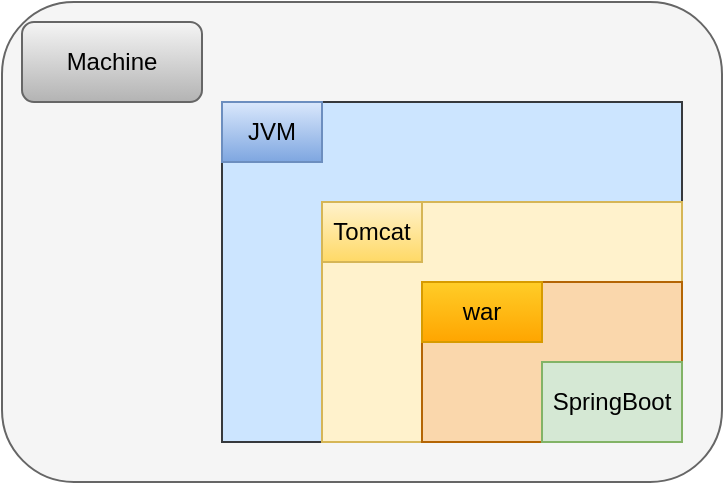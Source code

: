 <mxfile version="21.2.1" type="device">
  <diagram name="第 1 页" id="CwigHKDLStGfhNBC0WrC">
    <mxGraphModel dx="901" dy="674" grid="1" gridSize="10" guides="1" tooltips="1" connect="1" arrows="1" fold="1" page="1" pageScale="1" pageWidth="827" pageHeight="1169" math="0" shadow="0">
      <root>
        <mxCell id="0" />
        <mxCell id="1" parent="0" />
        <mxCell id="ZRP_CDxnlu2eGXaMEaUE-2" value="" style="rounded=1;whiteSpace=wrap;html=1;fillColor=#f5f5f5;fontColor=#333333;strokeColor=#666666;" vertex="1" parent="1">
          <mxGeometry x="100" y="380" width="360" height="240" as="geometry" />
        </mxCell>
        <mxCell id="ZRP_CDxnlu2eGXaMEaUE-3" value="" style="rounded=0;whiteSpace=wrap;html=1;fillColor=#cce5ff;strokeColor=#36393d;" vertex="1" parent="1">
          <mxGeometry x="210" y="430" width="230" height="170" as="geometry" />
        </mxCell>
        <mxCell id="ZRP_CDxnlu2eGXaMEaUE-4" value="" style="rounded=0;whiteSpace=wrap;html=1;fillColor=#fff2cc;strokeColor=#d6b656;" vertex="1" parent="1">
          <mxGeometry x="260" y="480" width="180" height="120" as="geometry" />
        </mxCell>
        <mxCell id="ZRP_CDxnlu2eGXaMEaUE-5" value="" style="rounded=0;whiteSpace=wrap;html=1;fillColor=#fad7ac;strokeColor=#b46504;" vertex="1" parent="1">
          <mxGeometry x="310" y="520" width="130" height="80" as="geometry" />
        </mxCell>
        <mxCell id="ZRP_CDxnlu2eGXaMEaUE-6" value="SpringBoot" style="rounded=0;whiteSpace=wrap;html=1;fillColor=#d5e8d4;strokeColor=#82b366;" vertex="1" parent="1">
          <mxGeometry x="370" y="560" width="70" height="40" as="geometry" />
        </mxCell>
        <mxCell id="ZRP_CDxnlu2eGXaMEaUE-7" value="Tomcat" style="rounded=0;whiteSpace=wrap;html=1;fillColor=#fff2cc;strokeColor=#d6b656;gradientColor=#ffd966;" vertex="1" parent="1">
          <mxGeometry x="260" y="480" width="50" height="30" as="geometry" />
        </mxCell>
        <mxCell id="ZRP_CDxnlu2eGXaMEaUE-8" value="JVM" style="rounded=0;whiteSpace=wrap;html=1;fillColor=#dae8fc;gradientColor=#7ea6e0;strokeColor=#6c8ebf;" vertex="1" parent="1">
          <mxGeometry x="210" y="430" width="50" height="30" as="geometry" />
        </mxCell>
        <mxCell id="ZRP_CDxnlu2eGXaMEaUE-9" value="Machine" style="rounded=1;whiteSpace=wrap;html=1;fillColor=#f5f5f5;gradientColor=#b3b3b3;strokeColor=#666666;" vertex="1" parent="1">
          <mxGeometry x="110" y="390" width="90" height="40" as="geometry" />
        </mxCell>
        <mxCell id="ZRP_CDxnlu2eGXaMEaUE-10" value="war" style="rounded=0;whiteSpace=wrap;html=1;fillColor=#ffcd28;gradientColor=#ffa500;strokeColor=#d79b00;" vertex="1" parent="1">
          <mxGeometry x="310" y="520" width="60" height="30" as="geometry" />
        </mxCell>
        <mxCell id="ZRP_CDxnlu2eGXaMEaUE-11" style="edgeStyle=orthogonalEdgeStyle;rounded=0;orthogonalLoop=1;jettySize=auto;html=1;exitX=0.5;exitY=1;exitDx=0;exitDy=0;" edge="1" parent="1" source="ZRP_CDxnlu2eGXaMEaUE-8" target="ZRP_CDxnlu2eGXaMEaUE-8">
          <mxGeometry relative="1" as="geometry" />
        </mxCell>
      </root>
    </mxGraphModel>
  </diagram>
</mxfile>
